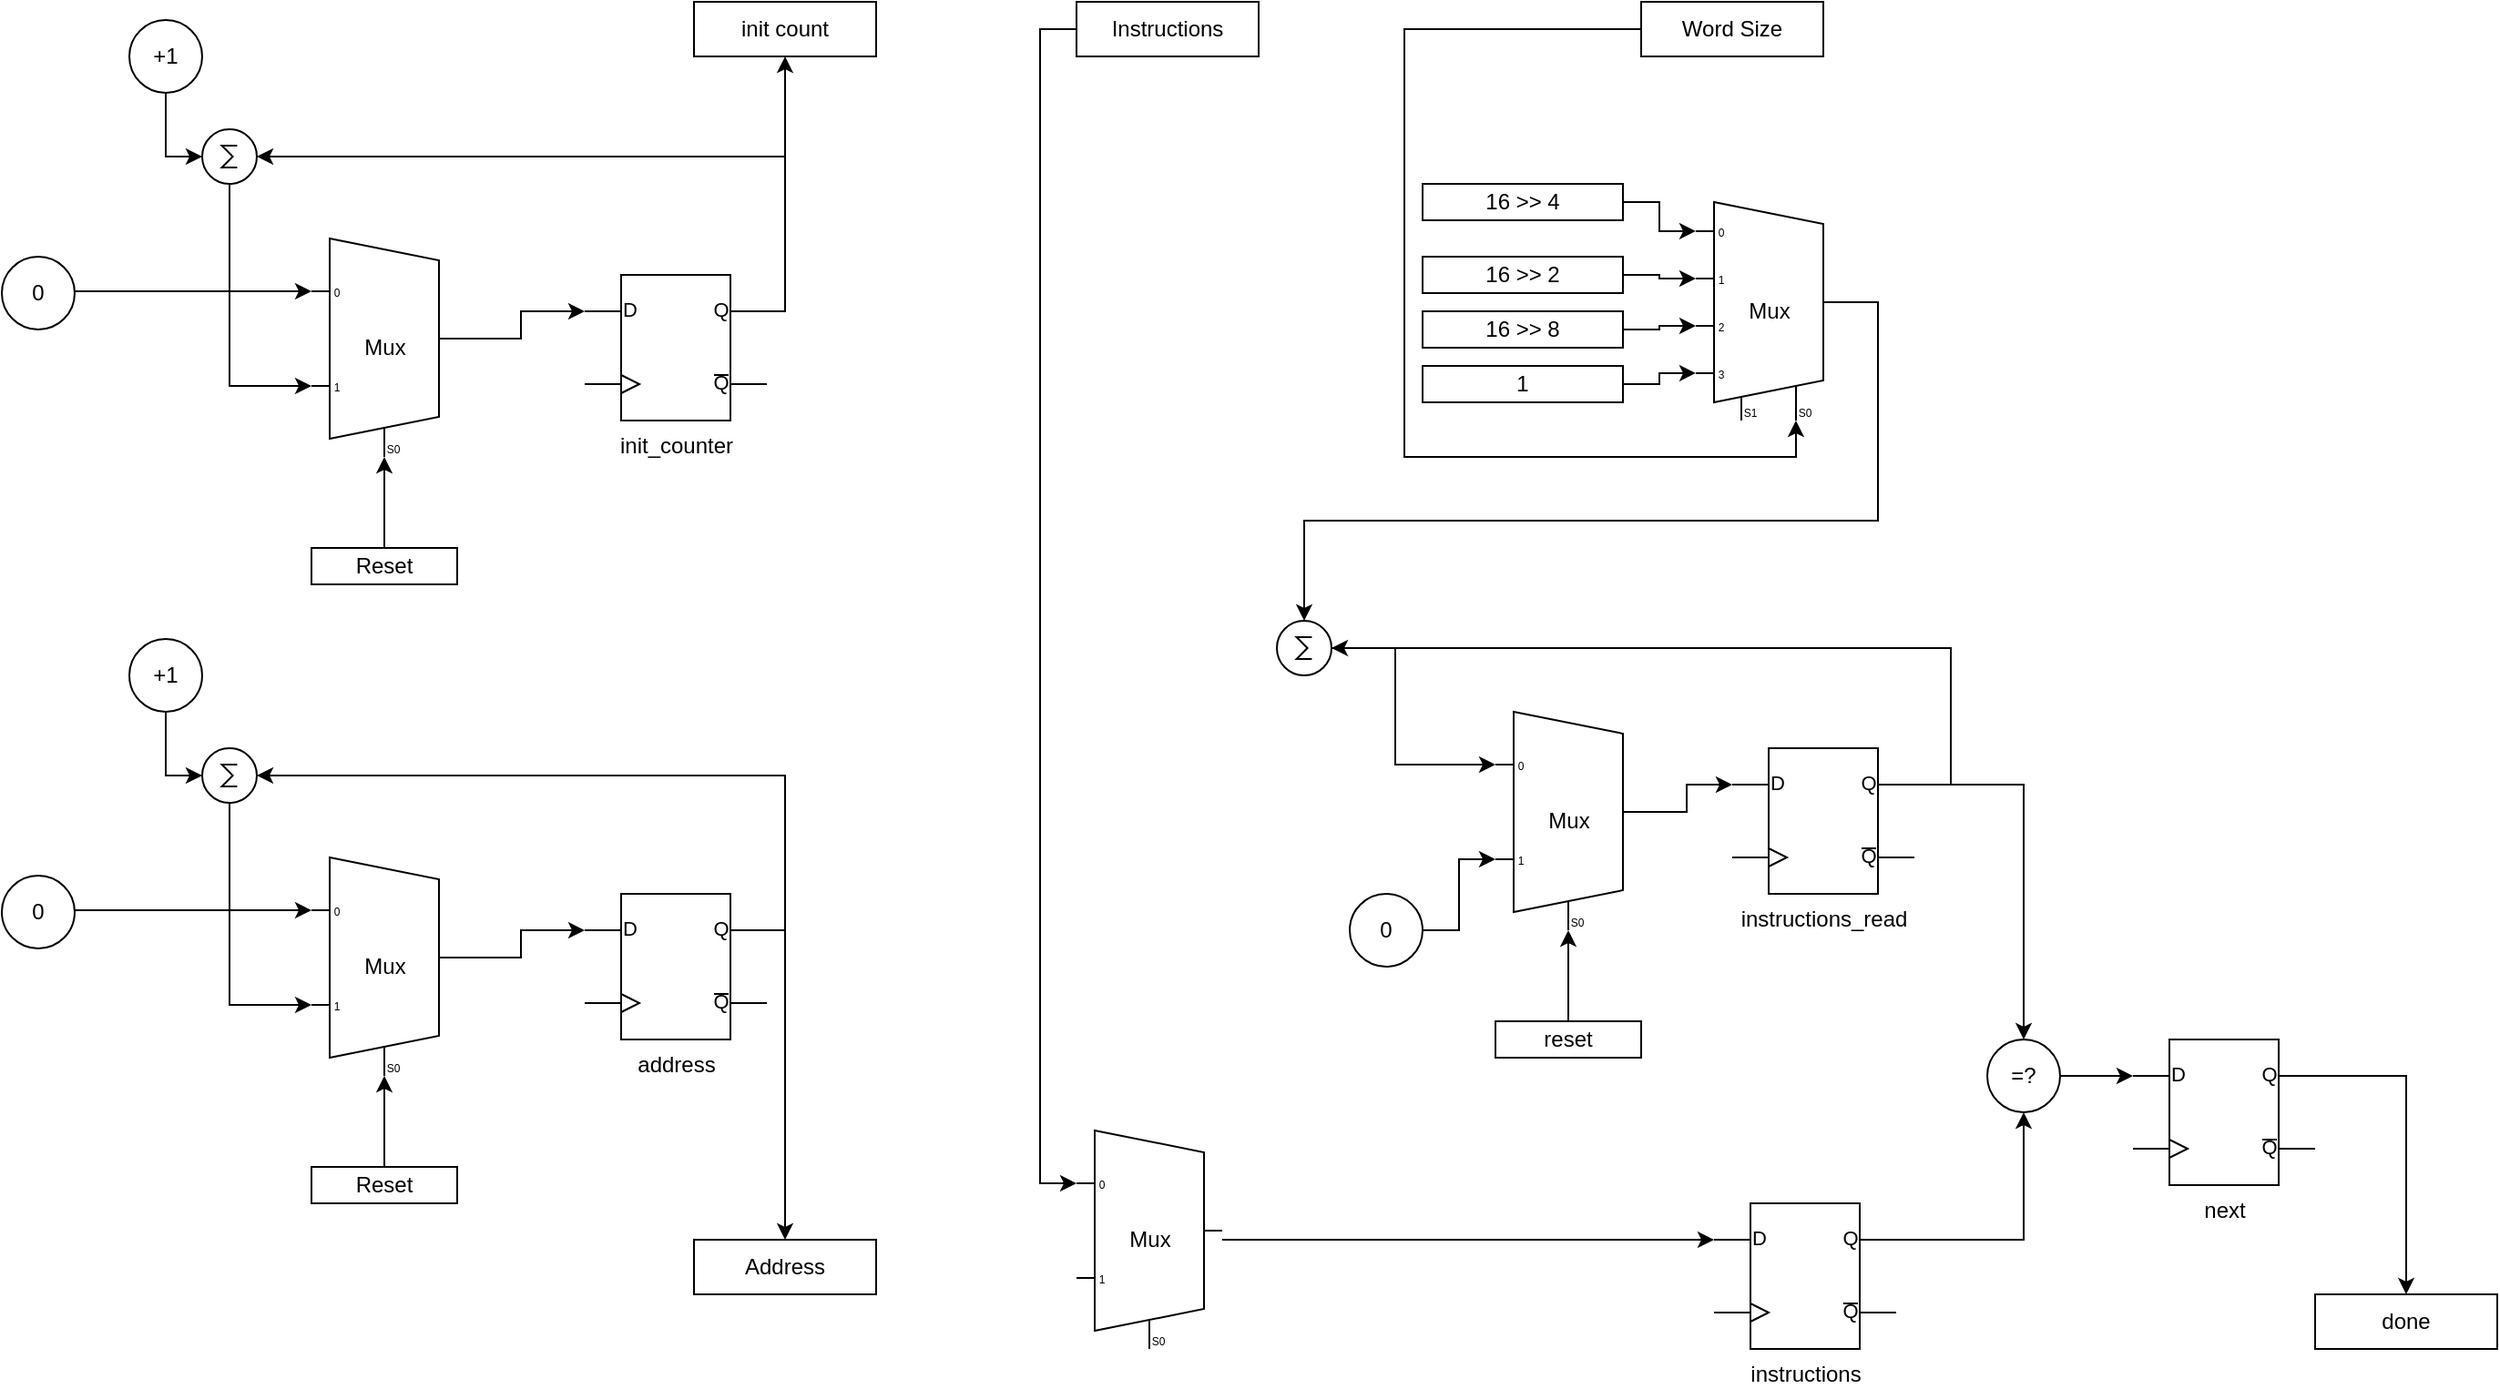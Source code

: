 <mxfile version="13.7.9" type="device" pages="3"><diagram id="D6HIlHNSrrEOVOzgXzv7" name="control-1"><mxGraphModel dx="1904" dy="1126" grid="1" gridSize="10" guides="1" tooltips="1" connect="1" arrows="1" fold="1" page="1" pageScale="1" pageWidth="850" pageHeight="1100" math="0" shadow="0"><root><mxCell id="0"/><mxCell id="1" parent="0"/><mxCell id="mchuTwOT3pg77yo1nJs2-4" style="edgeStyle=orthogonalEdgeStyle;rounded=0;orthogonalLoop=1;jettySize=auto;html=1;exitX=1;exitY=0.25;exitDx=0;exitDy=0;exitPerimeter=0;entryX=1;entryY=0.5;entryDx=0;entryDy=0;entryPerimeter=0;" edge="1" parent="1" source="mchuTwOT3pg77yo1nJs2-1" target="mchuTwOT3pg77yo1nJs2-3"><mxGeometry relative="1" as="geometry"><Array as="points"><mxPoint x="520" y="200"/><mxPoint x="520" y="115"/></Array></mxGeometry></mxCell><mxCell id="mchuTwOT3pg77yo1nJs2-1" value="init_counter" style="verticalLabelPosition=bottom;shadow=0;dashed=0;align=center;html=1;verticalAlign=top;shape=mxgraph.electrical.logic_gates.d_type_flip-flop;" vertex="1" parent="1"><mxGeometry x="410" y="180" width="100" height="80" as="geometry"/></mxCell><mxCell id="mchuTwOT3pg77yo1nJs2-10" style="edgeStyle=orthogonalEdgeStyle;rounded=0;orthogonalLoop=1;jettySize=auto;html=1;exitX=1;exitY=0.5;exitDx=0;exitDy=-5;exitPerimeter=0;entryX=0;entryY=0.25;entryDx=0;entryDy=0;entryPerimeter=0;" edge="1" parent="1" source="mchuTwOT3pg77yo1nJs2-2" target="mchuTwOT3pg77yo1nJs2-1"><mxGeometry relative="1" as="geometry"/></mxCell><mxCell id="mchuTwOT3pg77yo1nJs2-2" value="Mux" style="shadow=0;dashed=0;align=center;html=1;strokeWidth=1;shape=mxgraph.electrical.abstract.mux2;" vertex="1" parent="1"><mxGeometry x="260" y="160" width="80" height="120" as="geometry"/></mxCell><mxCell id="mchuTwOT3pg77yo1nJs2-7" style="edgeStyle=orthogonalEdgeStyle;rounded=0;orthogonalLoop=1;jettySize=auto;html=1;entryX=0;entryY=0.65;entryDx=0;entryDy=3;entryPerimeter=0;" edge="1" parent="1" source="mchuTwOT3pg77yo1nJs2-3" target="mchuTwOT3pg77yo1nJs2-2"><mxGeometry relative="1" as="geometry"><Array as="points"><mxPoint x="215" y="241"/></Array></mxGeometry></mxCell><mxCell id="mchuTwOT3pg77yo1nJs2-3" value="" style="verticalLabelPosition=bottom;shadow=0;dashed=0;align=center;html=1;verticalAlign=top;shape=mxgraph.electrical.abstract.sum;" vertex="1" parent="1"><mxGeometry x="200" y="100" width="30" height="30" as="geometry"/></mxCell><mxCell id="mchuTwOT3pg77yo1nJs2-6" style="edgeStyle=orthogonalEdgeStyle;rounded=0;orthogonalLoop=1;jettySize=auto;html=1;entryX=0;entryY=0.5;entryDx=0;entryDy=0;entryPerimeter=0;" edge="1" parent="1" source="mchuTwOT3pg77yo1nJs2-5" target="mchuTwOT3pg77yo1nJs2-3"><mxGeometry relative="1" as="geometry"/></mxCell><mxCell id="mchuTwOT3pg77yo1nJs2-5" value="+1" style="ellipse;whiteSpace=wrap;html=1;aspect=fixed;" vertex="1" parent="1"><mxGeometry x="160" y="40" width="40" height="40" as="geometry"/></mxCell><mxCell id="mchuTwOT3pg77yo1nJs2-9" value="" style="edgeStyle=orthogonalEdgeStyle;rounded=0;orthogonalLoop=1;jettySize=auto;html=1;entryX=0;entryY=0.217;entryDx=0;entryDy=3;entryPerimeter=0;" edge="1" parent="1" source="mchuTwOT3pg77yo1nJs2-8" target="mchuTwOT3pg77yo1nJs2-2"><mxGeometry relative="1" as="geometry"><Array as="points"><mxPoint x="170" y="189"/><mxPoint x="170" y="189"/></Array></mxGeometry></mxCell><mxCell id="mchuTwOT3pg77yo1nJs2-8" value="0" style="ellipse;whiteSpace=wrap;html=1;aspect=fixed;" vertex="1" parent="1"><mxGeometry x="90" y="170" width="40" height="40" as="geometry"/></mxCell><mxCell id="mchuTwOT3pg77yo1nJs2-12" style="edgeStyle=orthogonalEdgeStyle;rounded=0;orthogonalLoop=1;jettySize=auto;html=1;entryX=0.375;entryY=1;entryDx=10;entryDy=0;entryPerimeter=0;" edge="1" parent="1" source="mchuTwOT3pg77yo1nJs2-11" target="mchuTwOT3pg77yo1nJs2-2"><mxGeometry relative="1" as="geometry"/></mxCell><mxCell id="mchuTwOT3pg77yo1nJs2-11" value="Reset" style="rounded=0;whiteSpace=wrap;html=1;" vertex="1" parent="1"><mxGeometry x="260" y="330" width="80" height="20" as="geometry"/></mxCell><mxCell id="mchuTwOT3pg77yo1nJs2-13" value="init count" style="rounded=0;whiteSpace=wrap;html=1;" vertex="1" parent="1"><mxGeometry x="470" y="30" width="100" height="30" as="geometry"/></mxCell><mxCell id="mchuTwOT3pg77yo1nJs2-14" value="" style="endArrow=classic;html=1;entryX=0.5;entryY=1;entryDx=0;entryDy=0;" edge="1" parent="1" target="mchuTwOT3pg77yo1nJs2-13"><mxGeometry width="50" height="50" relative="1" as="geometry"><mxPoint x="520" y="120" as="sourcePoint"/><mxPoint x="580" y="100" as="targetPoint"/></mxGeometry></mxCell><mxCell id="mchuTwOT3pg77yo1nJs2-63" style="edgeStyle=orthogonalEdgeStyle;rounded=0;orthogonalLoop=1;jettySize=auto;html=1;entryX=0;entryY=0.217;entryDx=0;entryDy=3;entryPerimeter=0;" edge="1" parent="1" source="mchuTwOT3pg77yo1nJs2-15" target="mchuTwOT3pg77yo1nJs2-62"><mxGeometry relative="1" as="geometry"><Array as="points"><mxPoint x="660" y="45"/><mxPoint x="660" y="679"/></Array></mxGeometry></mxCell><mxCell id="mchuTwOT3pg77yo1nJs2-15" value="Instructions" style="rounded=0;whiteSpace=wrap;html=1;" vertex="1" parent="1"><mxGeometry x="680" y="30" width="100" height="30" as="geometry"/></mxCell><mxCell id="mchuTwOT3pg77yo1nJs2-28" value="Address" style="rounded=0;whiteSpace=wrap;html=1;" vertex="1" parent="1"><mxGeometry x="470" y="710" width="100" height="30" as="geometry"/></mxCell><mxCell id="mchuTwOT3pg77yo1nJs2-17" value="address" style="verticalLabelPosition=bottom;shadow=0;dashed=0;align=center;html=1;verticalAlign=top;shape=mxgraph.electrical.logic_gates.d_type_flip-flop;" vertex="1" parent="1"><mxGeometry x="410" y="520" width="100" height="80" as="geometry"/></mxCell><mxCell id="mchuTwOT3pg77yo1nJs2-18" style="edgeStyle=orthogonalEdgeStyle;rounded=0;orthogonalLoop=1;jettySize=auto;html=1;exitX=1;exitY=0.5;exitDx=0;exitDy=-5;exitPerimeter=0;entryX=0;entryY=0.25;entryDx=0;entryDy=0;entryPerimeter=0;" edge="1" source="mchuTwOT3pg77yo1nJs2-19" target="mchuTwOT3pg77yo1nJs2-17" parent="1"><mxGeometry x="90" y="370" as="geometry"/></mxCell><mxCell id="mchuTwOT3pg77yo1nJs2-19" value="Mux" style="shadow=0;dashed=0;align=center;html=1;strokeWidth=1;shape=mxgraph.electrical.abstract.mux2;" vertex="1" parent="1"><mxGeometry x="260" y="500" width="80" height="120" as="geometry"/></mxCell><mxCell id="mchuTwOT3pg77yo1nJs2-20" style="edgeStyle=orthogonalEdgeStyle;rounded=0;orthogonalLoop=1;jettySize=auto;html=1;entryX=0;entryY=0.65;entryDx=0;entryDy=3;entryPerimeter=0;" edge="1" source="mchuTwOT3pg77yo1nJs2-21" target="mchuTwOT3pg77yo1nJs2-19" parent="1"><mxGeometry x="90" y="370" as="geometry"><Array as="points"><mxPoint x="215" y="581"/></Array></mxGeometry></mxCell><mxCell id="mchuTwOT3pg77yo1nJs2-21" value="" style="verticalLabelPosition=bottom;shadow=0;dashed=0;align=center;html=1;verticalAlign=top;shape=mxgraph.electrical.abstract.sum;" vertex="1" parent="1"><mxGeometry x="200" y="440" width="30" height="30" as="geometry"/></mxCell><mxCell id="mchuTwOT3pg77yo1nJs2-16" style="edgeStyle=orthogonalEdgeStyle;rounded=0;orthogonalLoop=1;jettySize=auto;html=1;exitX=1;exitY=0.25;exitDx=0;exitDy=0;exitPerimeter=0;entryX=1;entryY=0.5;entryDx=0;entryDy=0;entryPerimeter=0;" edge="1" source="mchuTwOT3pg77yo1nJs2-17" target="mchuTwOT3pg77yo1nJs2-21" parent="1"><mxGeometry x="90" y="370" as="geometry"><Array as="points"><mxPoint x="520" y="540"/><mxPoint x="520" y="455"/></Array></mxGeometry></mxCell><mxCell id="mchuTwOT3pg77yo1nJs2-22" style="edgeStyle=orthogonalEdgeStyle;rounded=0;orthogonalLoop=1;jettySize=auto;html=1;entryX=0;entryY=0.5;entryDx=0;entryDy=0;entryPerimeter=0;" edge="1" source="mchuTwOT3pg77yo1nJs2-23" target="mchuTwOT3pg77yo1nJs2-21" parent="1"><mxGeometry x="90" y="370" as="geometry"/></mxCell><mxCell id="mchuTwOT3pg77yo1nJs2-23" value="+1" style="ellipse;whiteSpace=wrap;html=1;aspect=fixed;" vertex="1" parent="1"><mxGeometry x="160" y="380" width="40" height="40" as="geometry"/></mxCell><mxCell id="mchuTwOT3pg77yo1nJs2-24" value="" style="edgeStyle=orthogonalEdgeStyle;rounded=0;orthogonalLoop=1;jettySize=auto;html=1;entryX=0;entryY=0.217;entryDx=0;entryDy=3;entryPerimeter=0;" edge="1" source="mchuTwOT3pg77yo1nJs2-25" target="mchuTwOT3pg77yo1nJs2-19" parent="1"><mxGeometry x="90" y="370" as="geometry"><Array as="points"><mxPoint x="170" y="529"/><mxPoint x="170" y="529"/></Array></mxGeometry></mxCell><mxCell id="mchuTwOT3pg77yo1nJs2-25" value="0" style="ellipse;whiteSpace=wrap;html=1;aspect=fixed;" vertex="1" parent="1"><mxGeometry x="90" y="510" width="40" height="40" as="geometry"/></mxCell><mxCell id="mchuTwOT3pg77yo1nJs2-26" style="edgeStyle=orthogonalEdgeStyle;rounded=0;orthogonalLoop=1;jettySize=auto;html=1;entryX=0.375;entryY=1;entryDx=10;entryDy=0;entryPerimeter=0;" edge="1" source="mchuTwOT3pg77yo1nJs2-27" target="mchuTwOT3pg77yo1nJs2-19" parent="1"><mxGeometry x="90" y="370" as="geometry"/></mxCell><mxCell id="mchuTwOT3pg77yo1nJs2-27" value="Reset" style="rounded=0;whiteSpace=wrap;html=1;" vertex="1" parent="1"><mxGeometry x="260" y="670" width="80" height="20" as="geometry"/></mxCell><mxCell id="mchuTwOT3pg77yo1nJs2-29" value="" style="endArrow=classic;html=1;entryX=0.5;entryY=0;entryDx=0;entryDy=0;" edge="1" target="mchuTwOT3pg77yo1nJs2-28" parent="1"><mxGeometry x="90" y="370" width="50" height="50" as="geometry"><mxPoint x="520" y="540" as="sourcePoint"/><mxPoint x="540" y="710" as="targetPoint"/></mxGeometry></mxCell><mxCell id="mchuTwOT3pg77yo1nJs2-52" value="" style="verticalLabelPosition=bottom;shadow=0;dashed=0;align=center;html=1;verticalAlign=top;shape=mxgraph.electrical.abstract.sum;" vertex="1" parent="1"><mxGeometry x="790" y="370" width="30" height="30" as="geometry"/></mxCell><mxCell id="mchuTwOT3pg77yo1nJs2-61" value="" style="group" vertex="1" connectable="0" parent="1"><mxGeometry x="830" y="30" width="310" height="580" as="geometry"/></mxCell><mxCell id="mchuTwOT3pg77yo1nJs2-32" value="Mux" style="shadow=0;dashed=0;align=center;html=1;strokeWidth=1;shape=mxgraph.electrical.abstract.mux2;" vertex="1" parent="mchuTwOT3pg77yo1nJs2-61"><mxGeometry x="80" y="390" width="80" height="120" as="geometry"/></mxCell><mxCell id="mchuTwOT3pg77yo1nJs2-60" style="edgeStyle=orthogonalEdgeStyle;rounded=0;orthogonalLoop=1;jettySize=auto;html=1;entryX=0;entryY=0.65;entryDx=0;entryDy=3;entryPerimeter=0;" edge="1" parent="mchuTwOT3pg77yo1nJs2-61" source="mchuTwOT3pg77yo1nJs2-33" target="mchuTwOT3pg77yo1nJs2-32"><mxGeometry relative="1" as="geometry"/></mxCell><mxCell id="mchuTwOT3pg77yo1nJs2-33" value="0" style="ellipse;whiteSpace=wrap;html=1;aspect=fixed;" vertex="1" parent="mchuTwOT3pg77yo1nJs2-61"><mxGeometry y="490" width="40" height="40" as="geometry"/></mxCell><mxCell id="mchuTwOT3pg77yo1nJs2-35" value="Word Size" style="rounded=0;whiteSpace=wrap;html=1;" vertex="1" parent="mchuTwOT3pg77yo1nJs2-61"><mxGeometry x="160" width="100" height="30" as="geometry"/></mxCell><mxCell id="mchuTwOT3pg77yo1nJs2-36" value="Mux" style="shadow=0;dashed=0;align=center;html=1;strokeWidth=1;shape=mxgraph.electrical.abstract.mux2;selectorPins=2;" vertex="1" parent="mchuTwOT3pg77yo1nJs2-61"><mxGeometry x="190" y="110" width="80" height="120" as="geometry"/></mxCell><mxCell id="mchuTwOT3pg77yo1nJs2-38" style="edgeStyle=orthogonalEdgeStyle;rounded=0;orthogonalLoop=1;jettySize=auto;html=1;entryX=0.562;entryY=1;entryDx=10;entryDy=0;entryPerimeter=0;exitX=0;exitY=0.5;exitDx=0;exitDy=0;" edge="1" parent="mchuTwOT3pg77yo1nJs2-61" source="mchuTwOT3pg77yo1nJs2-35" target="mchuTwOT3pg77yo1nJs2-36"><mxGeometry relative="1" as="geometry"><Array as="points"><mxPoint x="30" y="15"/><mxPoint x="30" y="250"/><mxPoint x="245" y="250"/></Array></mxGeometry></mxCell><mxCell id="mchuTwOT3pg77yo1nJs2-46" style="edgeStyle=orthogonalEdgeStyle;rounded=0;orthogonalLoop=1;jettySize=auto;html=1;entryX=0;entryY=0.108;entryDx=0;entryDy=3;entryPerimeter=0;" edge="1" parent="mchuTwOT3pg77yo1nJs2-61" source="mchuTwOT3pg77yo1nJs2-39" target="mchuTwOT3pg77yo1nJs2-36"><mxGeometry relative="1" as="geometry"/></mxCell><mxCell id="mchuTwOT3pg77yo1nJs2-39" value="16 &amp;gt;&amp;gt; 4" style="whiteSpace=wrap;html=1;" vertex="1" parent="mchuTwOT3pg77yo1nJs2-61"><mxGeometry x="40" y="100" width="110" height="20" as="geometry"/></mxCell><mxCell id="mchuTwOT3pg77yo1nJs2-47" value="" style="edgeStyle=orthogonalEdgeStyle;rounded=0;orthogonalLoop=1;jettySize=auto;html=1;entryX=0;entryY=0.325;entryDx=0;entryDy=3;entryPerimeter=0;" edge="1" parent="mchuTwOT3pg77yo1nJs2-61" source="mchuTwOT3pg77yo1nJs2-40" target="mchuTwOT3pg77yo1nJs2-36"><mxGeometry relative="1" as="geometry"/></mxCell><mxCell id="mchuTwOT3pg77yo1nJs2-40" value="16 &amp;gt;&amp;gt; 2" style="whiteSpace=wrap;html=1;" vertex="1" parent="mchuTwOT3pg77yo1nJs2-61"><mxGeometry x="40" y="140" width="110" height="20" as="geometry"/></mxCell><mxCell id="mchuTwOT3pg77yo1nJs2-48" style="edgeStyle=orthogonalEdgeStyle;rounded=0;orthogonalLoop=1;jettySize=auto;html=1;entryX=0;entryY=0.542;entryDx=0;entryDy=3;entryPerimeter=0;" edge="1" parent="mchuTwOT3pg77yo1nJs2-61" source="mchuTwOT3pg77yo1nJs2-41" target="mchuTwOT3pg77yo1nJs2-36"><mxGeometry relative="1" as="geometry"/></mxCell><mxCell id="mchuTwOT3pg77yo1nJs2-41" value="16 &amp;gt;&amp;gt; 8" style="whiteSpace=wrap;html=1;" vertex="1" parent="mchuTwOT3pg77yo1nJs2-61"><mxGeometry x="40" y="170" width="110" height="20" as="geometry"/></mxCell><mxCell id="mchuTwOT3pg77yo1nJs2-49" style="edgeStyle=orthogonalEdgeStyle;rounded=0;orthogonalLoop=1;jettySize=auto;html=1;entryX=0;entryY=0.758;entryDx=0;entryDy=3;entryPerimeter=0;" edge="1" parent="mchuTwOT3pg77yo1nJs2-61" source="mchuTwOT3pg77yo1nJs2-44" target="mchuTwOT3pg77yo1nJs2-36"><mxGeometry relative="1" as="geometry"/></mxCell><mxCell id="mchuTwOT3pg77yo1nJs2-44" value="1" style="whiteSpace=wrap;html=1;" vertex="1" parent="mchuTwOT3pg77yo1nJs2-61"><mxGeometry x="40" y="200" width="110" height="20" as="geometry"/></mxCell><mxCell id="mchuTwOT3pg77yo1nJs2-57" style="edgeStyle=orthogonalEdgeStyle;rounded=0;orthogonalLoop=1;jettySize=auto;html=1;entryX=0;entryY=0.217;entryDx=0;entryDy=3;entryPerimeter=0;" edge="1" parent="mchuTwOT3pg77yo1nJs2-61" source="mchuTwOT3pg77yo1nJs2-52" target="mchuTwOT3pg77yo1nJs2-32"><mxGeometry relative="1" as="geometry"><Array as="points"><mxPoint x="25" y="419"/></Array></mxGeometry></mxCell><mxCell id="mchuTwOT3pg77yo1nJs2-54" value="instructions_read" style="verticalLabelPosition=bottom;shadow=0;dashed=0;align=center;html=1;verticalAlign=top;shape=mxgraph.electrical.logic_gates.d_type_flip-flop;" vertex="1" parent="mchuTwOT3pg77yo1nJs2-61"><mxGeometry x="210" y="410" width="100" height="80" as="geometry"/></mxCell><mxCell id="mchuTwOT3pg77yo1nJs2-56" style="edgeStyle=orthogonalEdgeStyle;rounded=0;orthogonalLoop=1;jettySize=auto;html=1;exitX=1;exitY=0.5;exitDx=0;exitDy=-5;exitPerimeter=0;entryX=0;entryY=0.25;entryDx=0;entryDy=0;entryPerimeter=0;" edge="1" parent="mchuTwOT3pg77yo1nJs2-61" source="mchuTwOT3pg77yo1nJs2-32" target="mchuTwOT3pg77yo1nJs2-54"><mxGeometry relative="1" as="geometry"/></mxCell><mxCell id="mchuTwOT3pg77yo1nJs2-58" value="reset" style="rounded=0;whiteSpace=wrap;html=1;" vertex="1" parent="mchuTwOT3pg77yo1nJs2-61"><mxGeometry x="80" y="560" width="80" height="20" as="geometry"/></mxCell><mxCell id="mchuTwOT3pg77yo1nJs2-59" value="" style="edgeStyle=orthogonalEdgeStyle;rounded=0;orthogonalLoop=1;jettySize=auto;html=1;" edge="1" parent="mchuTwOT3pg77yo1nJs2-61" source="mchuTwOT3pg77yo1nJs2-58" target="mchuTwOT3pg77yo1nJs2-32"><mxGeometry relative="1" as="geometry"/></mxCell><mxCell id="mchuTwOT3pg77yo1nJs2-51" style="edgeStyle=orthogonalEdgeStyle;rounded=0;orthogonalLoop=1;jettySize=auto;html=1;exitX=1;exitY=0.5;exitDx=0;exitDy=-5;exitPerimeter=0;entryX=0.5;entryY=0;entryDx=0;entryDy=0;entryPerimeter=0;" edge="1" parent="1" source="mchuTwOT3pg77yo1nJs2-36" target="mchuTwOT3pg77yo1nJs2-52"><mxGeometry relative="1" as="geometry"><mxPoint x="50" y="340" as="targetPoint"/></mxGeometry></mxCell><mxCell id="mchuTwOT3pg77yo1nJs2-55" style="edgeStyle=orthogonalEdgeStyle;rounded=0;orthogonalLoop=1;jettySize=auto;html=1;exitX=1;exitY=0.25;exitDx=0;exitDy=0;exitPerimeter=0;entryX=1;entryY=0.5;entryDx=0;entryDy=0;entryPerimeter=0;" edge="1" parent="1" source="mchuTwOT3pg77yo1nJs2-54" target="mchuTwOT3pg77yo1nJs2-52"><mxGeometry relative="1" as="geometry"><mxPoint x="370" y="420" as="targetPoint"/></mxGeometry></mxCell><mxCell id="mchuTwOT3pg77yo1nJs2-65" style="edgeStyle=orthogonalEdgeStyle;rounded=0;orthogonalLoop=1;jettySize=auto;html=1;entryX=0;entryY=0.25;entryDx=0;entryDy=0;entryPerimeter=0;" edge="1" parent="1" source="mchuTwOT3pg77yo1nJs2-62" target="mchuTwOT3pg77yo1nJs2-64"><mxGeometry relative="1" as="geometry"/></mxCell><mxCell id="mchuTwOT3pg77yo1nJs2-62" value="Mux" style="shadow=0;dashed=0;align=center;html=1;strokeWidth=1;shape=mxgraph.electrical.abstract.mux2;" vertex="1" parent="1"><mxGeometry x="680" y="650" width="80" height="120" as="geometry"/></mxCell><mxCell id="mchuTwOT3pg77yo1nJs2-68" style="edgeStyle=orthogonalEdgeStyle;rounded=0;orthogonalLoop=1;jettySize=auto;html=1;entryX=0.5;entryY=1;entryDx=0;entryDy=0;exitX=1;exitY=0.25;exitDx=0;exitDy=0;exitPerimeter=0;" edge="1" parent="1" source="mchuTwOT3pg77yo1nJs2-64" target="mchuTwOT3pg77yo1nJs2-66"><mxGeometry relative="1" as="geometry"/></mxCell><mxCell id="mchuTwOT3pg77yo1nJs2-64" value="instructions" style="verticalLabelPosition=bottom;shadow=0;dashed=0;align=center;html=1;verticalAlign=top;shape=mxgraph.electrical.logic_gates.d_type_flip-flop;" vertex="1" parent="1"><mxGeometry x="1030" y="690" width="100" height="80" as="geometry"/></mxCell><mxCell id="mchuTwOT3pg77yo1nJs2-70" value="" style="edgeStyle=orthogonalEdgeStyle;rounded=0;orthogonalLoop=1;jettySize=auto;html=1;entryX=0;entryY=0.25;entryDx=0;entryDy=0;entryPerimeter=0;" edge="1" parent="1" source="mchuTwOT3pg77yo1nJs2-66" target="mchuTwOT3pg77yo1nJs2-69"><mxGeometry relative="1" as="geometry"/></mxCell><mxCell id="mchuTwOT3pg77yo1nJs2-66" value="=?" style="ellipse;whiteSpace=wrap;html=1;aspect=fixed;" vertex="1" parent="1"><mxGeometry x="1180" y="600" width="40" height="40" as="geometry"/></mxCell><mxCell id="mchuTwOT3pg77yo1nJs2-67" style="edgeStyle=orthogonalEdgeStyle;rounded=0;orthogonalLoop=1;jettySize=auto;html=1;entryX=0.5;entryY=0;entryDx=0;entryDy=0;" edge="1" parent="1" source="mchuTwOT3pg77yo1nJs2-54" target="mchuTwOT3pg77yo1nJs2-66"><mxGeometry relative="1" as="geometry"><Array as="points"><mxPoint x="1200" y="460"/></Array></mxGeometry></mxCell><mxCell id="mchuTwOT3pg77yo1nJs2-92" style="edgeStyle=orthogonalEdgeStyle;rounded=0;orthogonalLoop=1;jettySize=auto;html=1;exitX=1;exitY=0.25;exitDx=0;exitDy=0;exitPerimeter=0;entryX=0.5;entryY=0;entryDx=0;entryDy=0;" edge="1" parent="1" source="mchuTwOT3pg77yo1nJs2-69" target="mchuTwOT3pg77yo1nJs2-91"><mxGeometry relative="1" as="geometry"/></mxCell><mxCell id="mchuTwOT3pg77yo1nJs2-69" value="next" style="verticalLabelPosition=bottom;shadow=0;dashed=0;align=center;html=1;verticalAlign=top;shape=mxgraph.electrical.logic_gates.d_type_flip-flop;" vertex="1" parent="1"><mxGeometry x="1260" y="600" width="100" height="80" as="geometry"/></mxCell><mxCell id="mchuTwOT3pg77yo1nJs2-91" value="done" style="rounded=0;whiteSpace=wrap;html=1;" vertex="1" parent="1"><mxGeometry x="1360" y="740" width="100" height="30" as="geometry"/></mxCell></root></mxGraphModel></diagram><diagram id="l-it9moHBkT7N0ONtwJK" name="data-1"><mxGraphModel dx="1360" dy="804" grid="1" gridSize="10" guides="1" tooltips="1" connect="1" arrows="1" fold="1" page="1" pageScale="1" pageWidth="850" pageHeight="1100" math="0" shadow="0"><root><mxCell id="ELs5TICzlNA7ficFb3Wn-0"/><mxCell id="ELs5TICzlNA7ficFb3Wn-1" parent="ELs5TICzlNA7ficFb3Wn-0"/><mxCell id="ELs5TICzlNA7ficFb3Wn-2" value="word size" style="rounded=0;whiteSpace=wrap;html=1;" vertex="1" parent="ELs5TICzlNA7ficFb3Wn-1"><mxGeometry x="360" y="480" width="120" height="30" as="geometry"/></mxCell><mxCell id="ELs5TICzlNA7ficFb3Wn-12" style="edgeStyle=orthogonalEdgeStyle;rounded=0;orthogonalLoop=1;jettySize=auto;html=1;exitX=0;exitY=0.758;exitDx=0;exitDy=3;exitPerimeter=0;" edge="1" parent="ELs5TICzlNA7ficFb3Wn-1" source="ELs5TICzlNA7ficFb3Wn-4" target="ELs5TICzlNA7ficFb3Wn-11"><mxGeometry relative="1" as="geometry"/></mxCell><mxCell id="ELs5TICzlNA7ficFb3Wn-13" style="edgeStyle=orthogonalEdgeStyle;rounded=0;orthogonalLoop=1;jettySize=auto;html=1;exitX=0;exitY=0.542;exitDx=0;exitDy=3;exitPerimeter=0;entryX=0.5;entryY=0;entryDx=0;entryDy=0;" edge="1" parent="ELs5TICzlNA7ficFb3Wn-1" source="ELs5TICzlNA7ficFb3Wn-4" target="ELs5TICzlNA7ficFb3Wn-2"><mxGeometry relative="1" as="geometry"/></mxCell><mxCell id="ELs5TICzlNA7ficFb3Wn-14" style="edgeStyle=orthogonalEdgeStyle;rounded=0;orthogonalLoop=1;jettySize=auto;html=1;exitX=0;exitY=0.325;exitDx=0;exitDy=3;exitPerimeter=0;entryX=0;entryY=0.5;entryDx=0;entryDy=0;" edge="1" parent="ELs5TICzlNA7ficFb3Wn-1" source="ELs5TICzlNA7ficFb3Wn-4" target="ELs5TICzlNA7ficFb3Wn-16"><mxGeometry relative="1" as="geometry"><mxPoint x="470" y="140" as="targetPoint"/><mxPoint x="310" y="228" as="sourcePoint"/><Array as="points"><mxPoint x="430" y="318"/><mxPoint x="430" y="150"/></Array></mxGeometry></mxCell><mxCell id="ELs5TICzlNA7ficFb3Wn-4" value="Mux" style="shadow=0;dashed=0;align=center;html=1;strokeWidth=1;shape=mxgraph.electrical.abstract.mux2;direction=west;selectorPins=2;" vertex="1" parent="ELs5TICzlNA7ficFb3Wn-1"><mxGeometry x="220" y="240" width="80" height="120" as="geometry"/></mxCell><mxCell id="ELs5TICzlNA7ficFb3Wn-7" style="edgeStyle=orthogonalEdgeStyle;rounded=0;orthogonalLoop=1;jettySize=auto;html=1;entryX=1;entryY=0.5;entryDx=0;entryDy=-5;entryPerimeter=0;" edge="1" parent="ELs5TICzlNA7ficFb3Wn-1" source="ELs5TICzlNA7ficFb3Wn-5" target="ELs5TICzlNA7ficFb3Wn-4"><mxGeometry relative="1" as="geometry"/></mxCell><mxCell id="ELs5TICzlNA7ficFb3Wn-5" value="data" style="rounded=0;whiteSpace=wrap;html=1;" vertex="1" parent="ELs5TICzlNA7ficFb3Wn-1"><mxGeometry x="30" y="280" width="120" height="60" as="geometry"/></mxCell><mxCell id="ELs5TICzlNA7ficFb3Wn-9" style="edgeStyle=orthogonalEdgeStyle;rounded=0;orthogonalLoop=1;jettySize=auto;html=1;entryX=0.188;entryY=1;entryDx=10;entryDy=0;entryPerimeter=0;" edge="1" parent="ELs5TICzlNA7ficFb3Wn-1" source="ELs5TICzlNA7ficFb3Wn-8" target="ELs5TICzlNA7ficFb3Wn-4"><mxGeometry relative="1" as="geometry"/></mxCell><mxCell id="ELs5TICzlNA7ficFb3Wn-8" value="init counter" style="rounded=0;whiteSpace=wrap;html=1;" vertex="1" parent="ELs5TICzlNA7ficFb3Wn-1"><mxGeometry x="110" y="480" width="110" height="30" as="geometry"/></mxCell><mxCell id="ELs5TICzlNA7ficFb3Wn-27" style="edgeStyle=orthogonalEdgeStyle;rounded=0;orthogonalLoop=1;jettySize=auto;html=1;entryX=0.375;entryY=1;entryDx=10;entryDy=0;entryPerimeter=0;" edge="1" parent="ELs5TICzlNA7ficFb3Wn-1" source="ELs5TICzlNA7ficFb3Wn-10" target="ELs5TICzlNA7ficFb3Wn-22"><mxGeometry relative="1" as="geometry"/></mxCell><mxCell id="ELs5TICzlNA7ficFb3Wn-10" value="Reset" style="rounded=0;whiteSpace=wrap;html=1;" vertex="1" parent="ELs5TICzlNA7ficFb3Wn-1"><mxGeometry x="520" y="480" width="120" height="30" as="geometry"/></mxCell><mxCell id="ELs5TICzlNA7ficFb3Wn-11" value="instructions" style="rounded=0;whiteSpace=wrap;html=1;" vertex="1" parent="ELs5TICzlNA7ficFb3Wn-1"><mxGeometry x="230" y="480" width="120" height="30" as="geometry"/></mxCell><mxCell id="ELs5TICzlNA7ficFb3Wn-17" style="edgeStyle=orthogonalEdgeStyle;rounded=0;orthogonalLoop=1;jettySize=auto;html=1;exitX=1;exitY=0.25;exitDx=0;exitDy=0;exitPerimeter=0;entryX=1;entryY=0.5;entryDx=0;entryDy=0;" edge="1" parent="ELs5TICzlNA7ficFb3Wn-1" source="ELs5TICzlNA7ficFb3Wn-15" target="ELs5TICzlNA7ficFb3Wn-16"><mxGeometry relative="1" as="geometry"/></mxCell><mxCell id="ELs5TICzlNA7ficFb3Wn-15" value="data_reg" style="verticalLabelPosition=bottom;shadow=0;dashed=0;align=center;html=1;verticalAlign=top;shape=mxgraph.electrical.logic_gates.d_type_flip-flop;" vertex="1" parent="ELs5TICzlNA7ficFb3Wn-1"><mxGeometry x="660" y="310" width="100" height="80" as="geometry"/></mxCell><mxCell id="ELs5TICzlNA7ficFb3Wn-23" style="edgeStyle=orthogonalEdgeStyle;rounded=0;orthogonalLoop=1;jettySize=auto;html=1;entryX=0;entryY=0.217;entryDx=0;entryDy=3;entryPerimeter=0;" edge="1" parent="ELs5TICzlNA7ficFb3Wn-1" source="ELs5TICzlNA7ficFb3Wn-16" target="ELs5TICzlNA7ficFb3Wn-22"><mxGeometry relative="1" as="geometry"/></mxCell><mxCell id="ELs5TICzlNA7ficFb3Wn-16" value="{ data ,&amp;nbsp; data_reg}" style="ellipse;whiteSpace=wrap;html=1;aspect=fixed;" vertex="1" parent="ELs5TICzlNA7ficFb3Wn-1"><mxGeometry x="510" y="110" width="80" height="80" as="geometry"/></mxCell><mxCell id="ELs5TICzlNA7ficFb3Wn-20" value="data_reg" style="rounded=0;whiteSpace=wrap;html=1;" vertex="1" parent="ELs5TICzlNA7ficFb3Wn-1"><mxGeometry x="680" y="480" width="120" height="30" as="geometry"/></mxCell><mxCell id="ELs5TICzlNA7ficFb3Wn-24" style="edgeStyle=orthogonalEdgeStyle;rounded=0;orthogonalLoop=1;jettySize=auto;html=1;entryX=0;entryY=0.25;entryDx=0;entryDy=0;entryPerimeter=0;exitX=1;exitY=0.5;exitDx=0;exitDy=-5;exitPerimeter=0;" edge="1" parent="ELs5TICzlNA7ficFb3Wn-1" source="ELs5TICzlNA7ficFb3Wn-22" target="ELs5TICzlNA7ficFb3Wn-15"><mxGeometry relative="1" as="geometry"/></mxCell><mxCell id="ELs5TICzlNA7ficFb3Wn-22" value="Mux" style="shadow=0;dashed=0;align=center;html=1;strokeWidth=1;shape=mxgraph.electrical.abstract.mux2;direction=east;selectorPins=1;" vertex="1" parent="ELs5TICzlNA7ficFb3Wn-1"><mxGeometry x="540" y="280" width="80" height="120" as="geometry"/></mxCell><mxCell id="ELs5TICzlNA7ficFb3Wn-26" style="edgeStyle=orthogonalEdgeStyle;rounded=0;orthogonalLoop=1;jettySize=auto;html=1;entryX=0;entryY=0.65;entryDx=0;entryDy=3;entryPerimeter=0;" edge="1" parent="ELs5TICzlNA7ficFb3Wn-1" source="ELs5TICzlNA7ficFb3Wn-25" target="ELs5TICzlNA7ficFb3Wn-22"><mxGeometry relative="1" as="geometry"/></mxCell><mxCell id="ELs5TICzlNA7ficFb3Wn-25" value="0" style="ellipse;whiteSpace=wrap;html=1;aspect=fixed;" vertex="1" parent="ELs5TICzlNA7ficFb3Wn-1"><mxGeometry x="490" y="410" width="50" height="50" as="geometry"/></mxCell></root></mxGraphModel></diagram><diagram id="ir4T5Ggw6Q8prrxFsvO9" name="execution"><mxGraphModel dx="952" dy="563" grid="1" gridSize="10" guides="1" tooltips="1" connect="1" arrows="1" fold="1" page="1" pageScale="1" pageWidth="850" pageHeight="1100" math="0" shadow="0"><root><mxCell id="NmweCMTRuk75EsjWZzgX-0"/><mxCell id="NmweCMTRuk75EsjWZzgX-1" parent="NmweCMTRuk75EsjWZzgX-0"/><mxCell id="NmweCMTRuk75EsjWZzgX-9" value="" style="edgeStyle=orthogonalEdgeStyle;rounded=0;orthogonalLoop=1;jettySize=auto;html=1;entryX=0;entryY=0.25;entryDx=0;entryDy=0;entryPerimeter=0;" edge="1" parent="NmweCMTRuk75EsjWZzgX-1" source="NmweCMTRuk75EsjWZzgX-2"><mxGeometry relative="1" as="geometry"><mxPoint x="300" y="415" as="targetPoint"/></mxGeometry></mxCell><mxCell id="NmweCMTRuk75EsjWZzgX-2" value="done_2" style="rounded=0;whiteSpace=wrap;html=1;" vertex="1" parent="NmweCMTRuk75EsjWZzgX-1"><mxGeometry x="80" y="400" width="120" height="30" as="geometry"/></mxCell><mxCell id="NmweCMTRuk75EsjWZzgX-10" style="edgeStyle=orthogonalEdgeStyle;rounded=0;orthogonalLoop=1;jettySize=auto;html=1;entryX=0;entryY=0.75;entryDx=0;entryDy=0;entryPerimeter=0;" edge="1" parent="NmweCMTRuk75EsjWZzgX-1" source="NmweCMTRuk75EsjWZzgX-4"><mxGeometry relative="1" as="geometry"><mxPoint x="300" y="445" as="targetPoint"/><Array as="points"><mxPoint x="250" y="475"/><mxPoint x="250" y="445"/></Array></mxGeometry></mxCell><mxCell id="NmweCMTRuk75EsjWZzgX-4" value="done_1" style="rounded=0;whiteSpace=wrap;html=1;" vertex="1" parent="NmweCMTRuk75EsjWZzgX-1"><mxGeometry x="80" y="460" width="120" height="30" as="geometry"/></mxCell><mxCell id="NmweCMTRuk75EsjWZzgX-14" style="edgeStyle=orthogonalEdgeStyle;rounded=0;orthogonalLoop=1;jettySize=auto;html=1;entryX=0.021;entryY=0.371;entryDx=0;entryDy=0;entryPerimeter=0;" edge="1" parent="NmweCMTRuk75EsjWZzgX-1" source="NmweCMTRuk75EsjWZzgX-6" target="NmweCMTRuk75EsjWZzgX-13"><mxGeometry relative="1" as="geometry"/></mxCell><mxCell id="NmweCMTRuk75EsjWZzgX-6" value="data_1" style="rounded=0;whiteSpace=wrap;html=1;" vertex="1" parent="NmweCMTRuk75EsjWZzgX-1"><mxGeometry x="50" y="190" width="120" height="30" as="geometry"/></mxCell><mxCell id="NmweCMTRuk75EsjWZzgX-15" style="edgeStyle=orthogonalEdgeStyle;rounded=0;orthogonalLoop=1;jettySize=auto;html=1;entryX=0.007;entryY=0.664;entryDx=0;entryDy=0;entryPerimeter=0;" edge="1" parent="NmweCMTRuk75EsjWZzgX-1" source="NmweCMTRuk75EsjWZzgX-7" target="NmweCMTRuk75EsjWZzgX-13"><mxGeometry relative="1" as="geometry"/></mxCell><mxCell id="NmweCMTRuk75EsjWZzgX-7" value="data_2" style="rounded=0;whiteSpace=wrap;html=1;" vertex="1" parent="NmweCMTRuk75EsjWZzgX-1"><mxGeometry x="50" y="240" width="120" height="30" as="geometry"/></mxCell><mxCell id="pwZW9p9TMm6le-lggyFu-1" style="edgeStyle=orthogonalEdgeStyle;rounded=0;orthogonalLoop=1;jettySize=auto;html=1;entryX=0.375;entryY=1;entryDx=10;entryDy=0;entryPerimeter=0;" edge="1" parent="NmweCMTRuk75EsjWZzgX-1" source="NmweCMTRuk75EsjWZzgX-11" target="pwZW9p9TMm6le-lggyFu-0"><mxGeometry relative="1" as="geometry"/></mxCell><mxCell id="NmweCMTRuk75EsjWZzgX-11" value="" style="verticalLabelPosition=bottom;shadow=0;dashed=0;align=center;html=1;verticalAlign=top;shape=mxgraph.electrical.logic_gates.logic_gate;operation=and;" vertex="1" parent="NmweCMTRuk75EsjWZzgX-1"><mxGeometry x="300" y="400" width="100" height="60" as="geometry"/></mxCell><mxCell id="pwZW9p9TMm6le-lggyFu-2" style="edgeStyle=orthogonalEdgeStyle;rounded=0;orthogonalLoop=1;jettySize=auto;html=1;entryX=0;entryY=0.217;entryDx=0;entryDy=3;entryPerimeter=0;" edge="1" parent="NmweCMTRuk75EsjWZzgX-1" source="NmweCMTRuk75EsjWZzgX-13" target="pwZW9p9TMm6le-lggyFu-0"><mxGeometry relative="1" as="geometry"/></mxCell><mxCell id="NmweCMTRuk75EsjWZzgX-13" value="multiply" style="whiteSpace=wrap;html=1;aspect=fixed;" vertex="1" parent="NmweCMTRuk75EsjWZzgX-1"><mxGeometry x="320" y="190" width="80" height="80" as="geometry"/></mxCell><mxCell id="pwZW9p9TMm6le-lggyFu-6" style="edgeStyle=orthogonalEdgeStyle;rounded=0;orthogonalLoop=1;jettySize=auto;html=1;entryX=0;entryY=0.25;entryDx=0;entryDy=0;entryPerimeter=0;exitX=1;exitY=0.5;exitDx=0;exitDy=-5;exitPerimeter=0;" edge="1" parent="NmweCMTRuk75EsjWZzgX-1" source="pwZW9p9TMm6le-lggyFu-0" target="pwZW9p9TMm6le-lggyFu-5"><mxGeometry relative="1" as="geometry"><Array as="points"><mxPoint x="530" y="310"/><mxPoint x="550" y="310"/><mxPoint x="550" y="300"/><mxPoint x="610" y="300"/></Array></mxGeometry></mxCell><mxCell id="pwZW9p9TMm6le-lggyFu-0" value="Mux" style="shadow=0;dashed=0;align=center;html=1;strokeWidth=1;shape=mxgraph.electrical.abstract.mux2;direction=east;selectorPins=1;" vertex="1" parent="NmweCMTRuk75EsjWZzgX-1"><mxGeometry x="450" y="260" width="80" height="120" as="geometry"/></mxCell><mxCell id="pwZW9p9TMm6le-lggyFu-4" value="" style="edgeStyle=orthogonalEdgeStyle;rounded=0;orthogonalLoop=1;jettySize=auto;html=1;entryX=0;entryY=0.65;entryDx=0;entryDy=3;entryPerimeter=0;" edge="1" parent="NmweCMTRuk75EsjWZzgX-1" source="pwZW9p9TMm6le-lggyFu-3" target="pwZW9p9TMm6le-lggyFu-0"><mxGeometry relative="1" as="geometry"/></mxCell><mxCell id="pwZW9p9TMm6le-lggyFu-3" value="0" style="ellipse;whiteSpace=wrap;html=1;aspect=fixed;" vertex="1" parent="NmweCMTRuk75EsjWZzgX-1"><mxGeometry x="360" y="320" width="50" height="50" as="geometry"/></mxCell><mxCell id="pwZW9p9TMm6le-lggyFu-5" value="write_data" style="verticalLabelPosition=bottom;shadow=0;dashed=0;align=center;html=1;verticalAlign=top;shape=mxgraph.electrical.logic_gates.d_type_flip-flop;" vertex="1" parent="NmweCMTRuk75EsjWZzgX-1"><mxGeometry x="610" y="290" width="100" height="80" as="geometry"/></mxCell><mxCell id="pwZW9p9TMm6le-lggyFu-9" value="ready_to_write" style="rounded=0;whiteSpace=wrap;html=1;" vertex="1" parent="NmweCMTRuk75EsjWZzgX-1"><mxGeometry x="600" y="470" width="120" height="60" as="geometry"/></mxCell></root></mxGraphModel></diagram></mxfile>